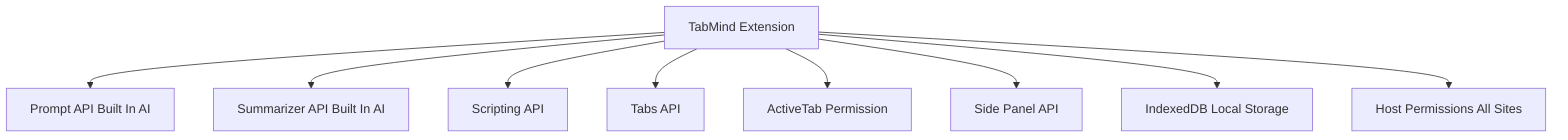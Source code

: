 graph TD
  A[TabMind Extension]
  A --> B[Prompt API Built In AI]
  A --> C[Summarizer API Built In AI]
  A --> D[Scripting API]
  A --> E[Tabs API]
  A --> F[ActiveTab Permission]
  A --> G[Side Panel API]
  A --> H[IndexedDB Local Storage]
  A --> I[Host Permissions All Sites]